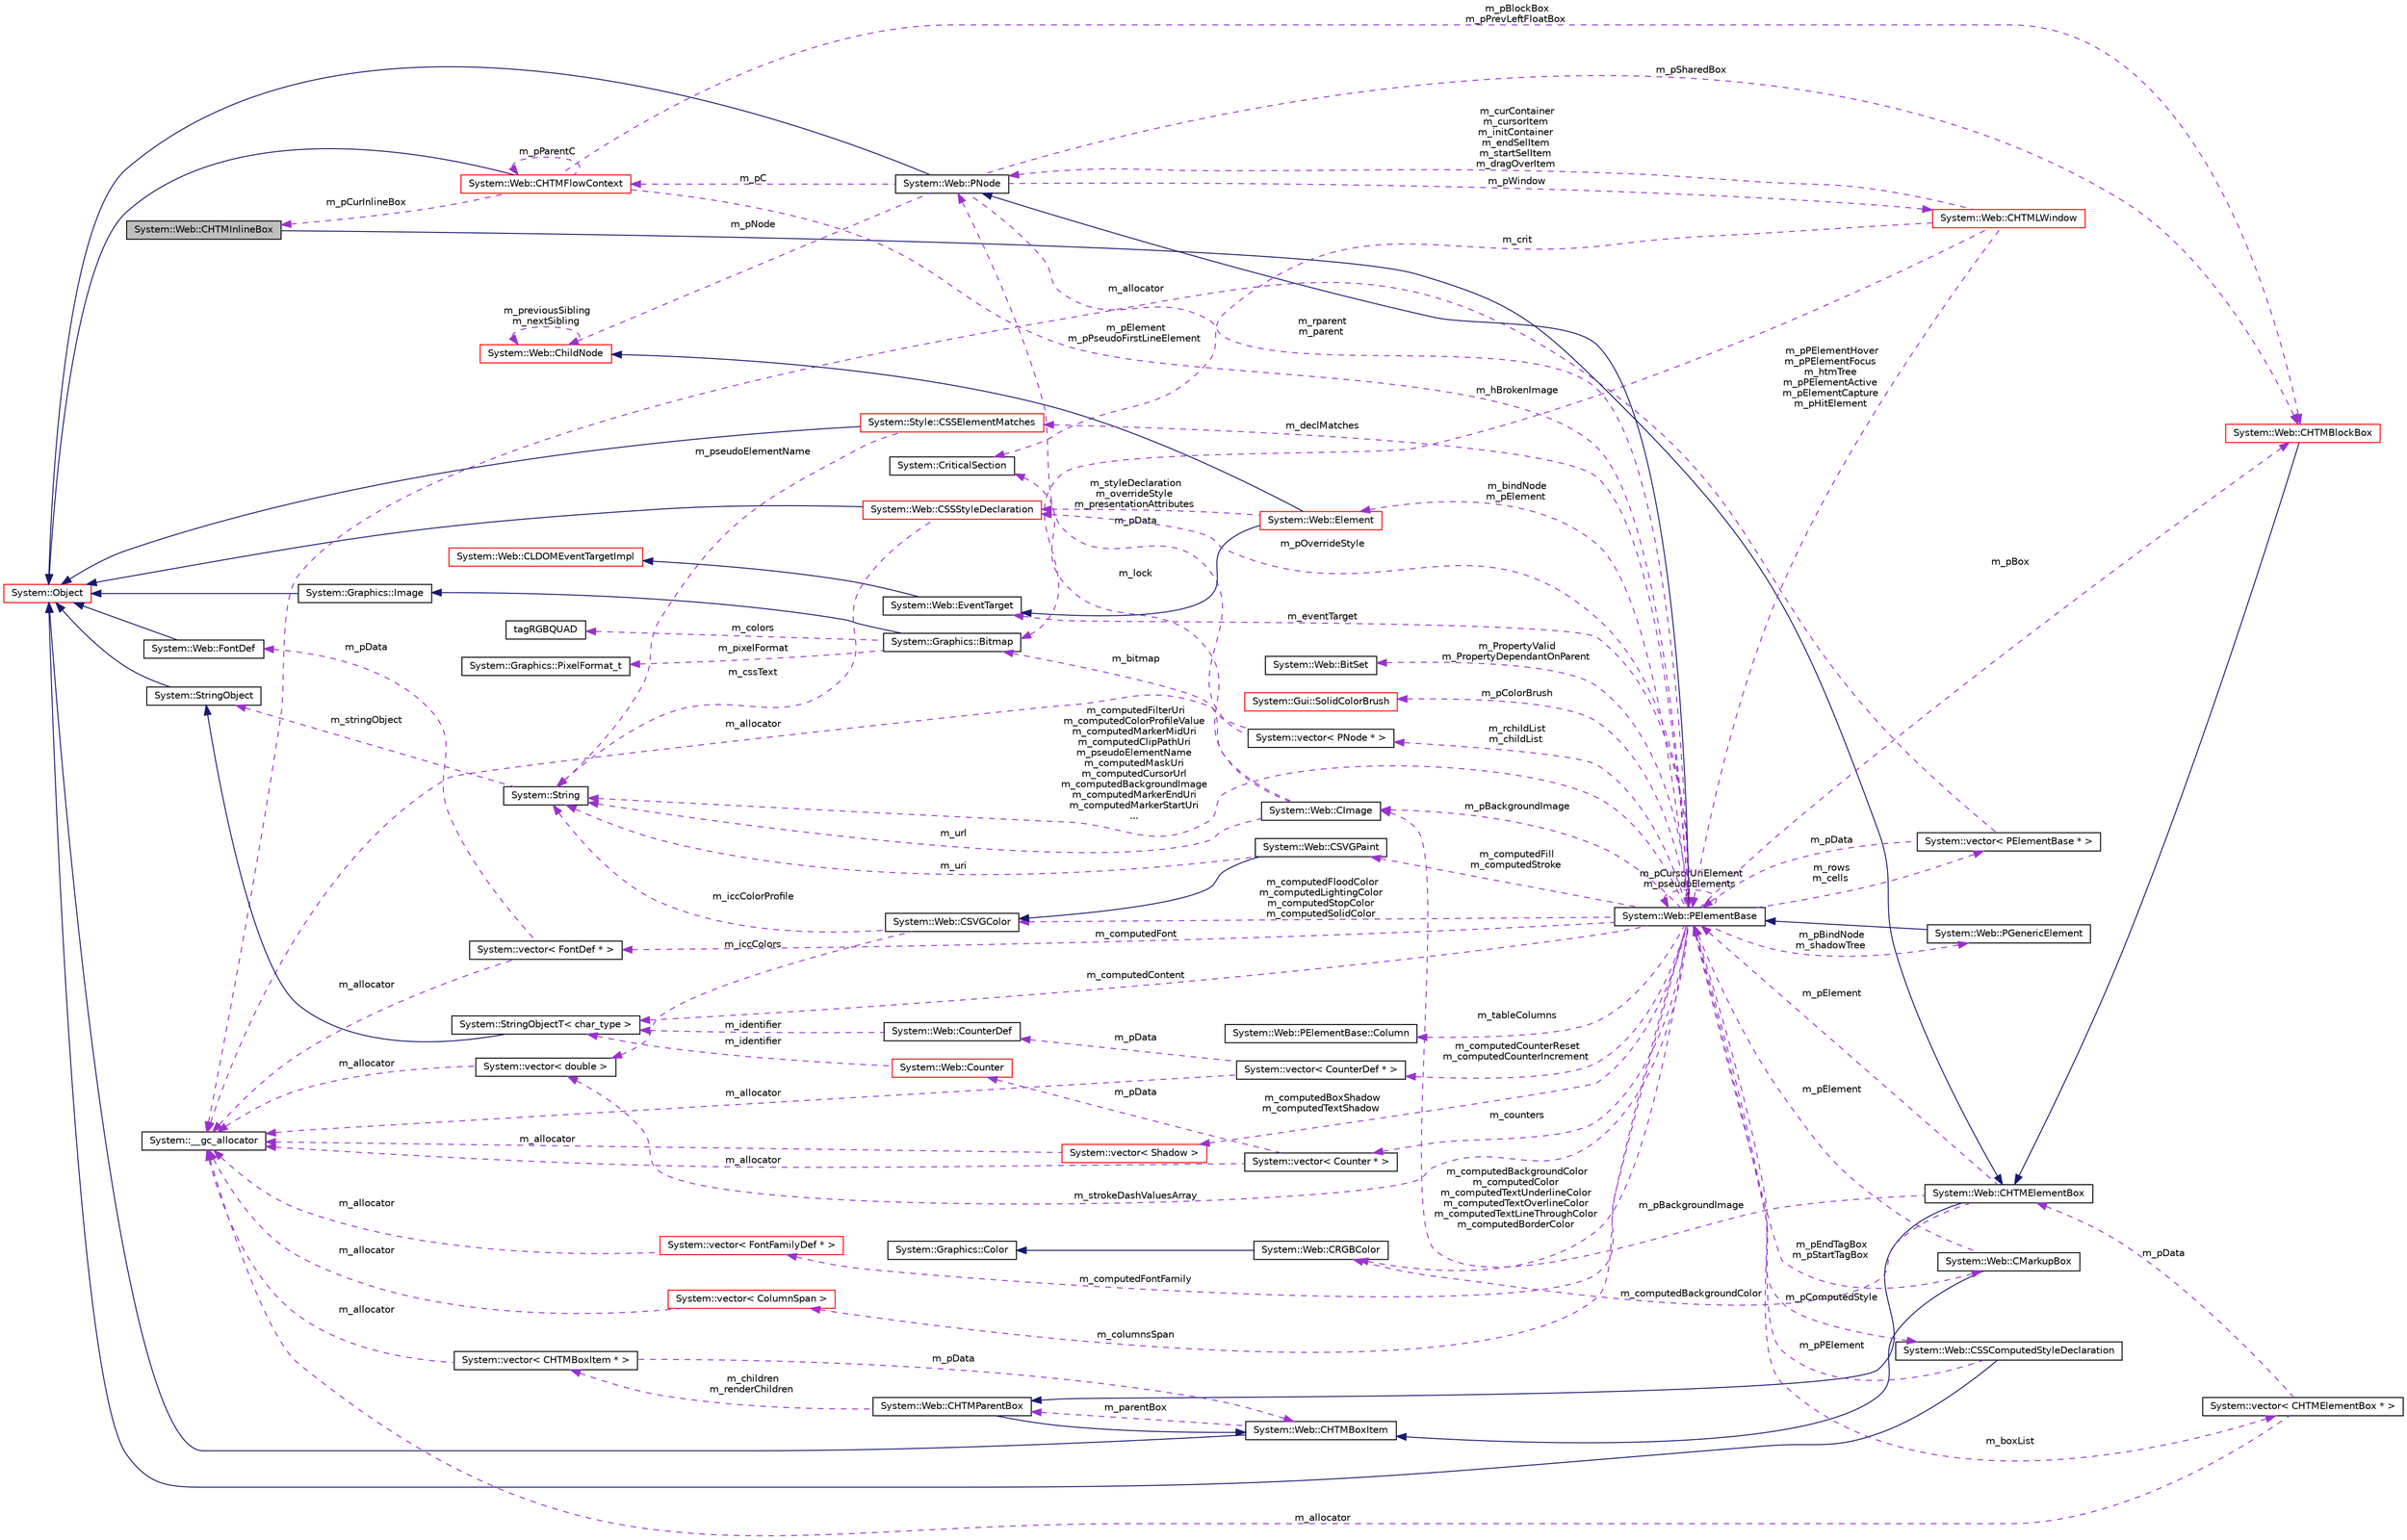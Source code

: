 digraph G
{
  edge [fontname="Helvetica",fontsize="10",labelfontname="Helvetica",labelfontsize="10"];
  node [fontname="Helvetica",fontsize="10",shape=record];
  rankdir="LR";
  Node1 [label="System::Web::CHTMInlineBox",height=0.2,width=0.4,color="black", fillcolor="grey75", style="filled" fontcolor="black"];
  Node2 -> Node1 [dir="back",color="midnightblue",fontsize="10",style="solid",fontname="Helvetica"];
  Node2 [label="System::Web::CHTMElementBox",height=0.2,width=0.4,color="black", fillcolor="white", style="filled",URL="$class_system_1_1_web_1_1_c_h_t_m_element_box.html"];
  Node3 -> Node2 [dir="back",color="midnightblue",fontsize="10",style="solid",fontname="Helvetica"];
  Node3 [label="System::Web::CHTMParentBox",height=0.2,width=0.4,color="black", fillcolor="white", style="filled",URL="$class_system_1_1_web_1_1_c_h_t_m_parent_box.html"];
  Node4 -> Node3 [dir="back",color="midnightblue",fontsize="10",style="solid",fontname="Helvetica"];
  Node4 [label="System::Web::CHTMBoxItem",height=0.2,width=0.4,color="black", fillcolor="white", style="filled",URL="$class_system_1_1_web_1_1_c_h_t_m_box_item.html"];
  Node5 -> Node4 [dir="back",color="midnightblue",fontsize="10",style="solid",fontname="Helvetica"];
  Node5 [label="System::Object",height=0.2,width=0.4,color="red", fillcolor="white", style="filled",URL="$class_system_1_1_object.html"];
  Node3 -> Node4 [dir="back",color="darkorchid3",fontsize="10",style="dashed",label=" m_parentBox" ,fontname="Helvetica"];
  Node6 -> Node3 [dir="back",color="darkorchid3",fontsize="10",style="dashed",label=" m_children\nm_renderChildren" ,fontname="Helvetica"];
  Node6 [label="System::vector\< CHTMBoxItem * \>",height=0.2,width=0.4,color="black", fillcolor="white", style="filled",URL="$class_system_1_1vector.html"];
  Node7 -> Node6 [dir="back",color="darkorchid3",fontsize="10",style="dashed",label=" m_allocator" ,fontname="Helvetica"];
  Node7 [label="System::__gc_allocator",height=0.2,width=0.4,color="black", fillcolor="white", style="filled",URL="$class_system_1_1____gc__allocator.html"];
  Node4 -> Node6 [dir="back",color="darkorchid3",fontsize="10",style="dashed",label=" m_pData" ,fontname="Helvetica"];
  Node8 -> Node2 [dir="back",color="darkorchid3",fontsize="10",style="dashed",label=" m_computedBackgroundColor" ,fontname="Helvetica"];
  Node8 [label="System::Web::CRGBColor",height=0.2,width=0.4,color="black", fillcolor="white", style="filled",URL="$class_system_1_1_web_1_1_c_r_g_b_color.html"];
  Node9 -> Node8 [dir="back",color="midnightblue",fontsize="10",style="solid",fontname="Helvetica"];
  Node9 [label="System::Graphics::Color",height=0.2,width=0.4,color="black", fillcolor="white", style="filled",URL="$class_system_1_1_graphics_1_1_color.html"];
  Node10 -> Node2 [dir="back",color="darkorchid3",fontsize="10",style="dashed",label=" m_pBackgroundImage" ,fontname="Helvetica"];
  Node10 [label="System::Web::CImage",height=0.2,width=0.4,color="black", fillcolor="white", style="filled",URL="$class_system_1_1_web_1_1_c_image.html"];
  Node11 -> Node10 [dir="back",color="darkorchid3",fontsize="10",style="dashed",label=" m_lock" ,fontname="Helvetica"];
  Node11 [label="System::CriticalSection",height=0.2,width=0.4,color="black", fillcolor="white", style="filled",URL="$class_system_1_1_critical_section.html"];
  Node12 -> Node10 [dir="back",color="darkorchid3",fontsize="10",style="dashed",label=" m_url" ,fontname="Helvetica"];
  Node12 [label="System::String",height=0.2,width=0.4,color="black", fillcolor="white", style="filled",URL="$class_system_1_1_string.html"];
  Node13 -> Node12 [dir="back",color="darkorchid3",fontsize="10",style="dashed",label=" m_stringObject" ,fontname="Helvetica"];
  Node13 [label="System::StringObject",height=0.2,width=0.4,color="black", fillcolor="white", style="filled",URL="$class_system_1_1_string_object.html"];
  Node5 -> Node13 [dir="back",color="midnightblue",fontsize="10",style="solid",fontname="Helvetica"];
  Node14 -> Node10 [dir="back",color="darkorchid3",fontsize="10",style="dashed",label=" m_bitmap" ,fontname="Helvetica"];
  Node14 [label="System::Graphics::Bitmap",height=0.2,width=0.4,color="black", fillcolor="white", style="filled",URL="$class_system_1_1_graphics_1_1_bitmap.html"];
  Node15 -> Node14 [dir="back",color="midnightblue",fontsize="10",style="solid",fontname="Helvetica"];
  Node15 [label="System::Graphics::Image",height=0.2,width=0.4,color="black", fillcolor="white", style="filled",URL="$class_system_1_1_graphics_1_1_image.html"];
  Node5 -> Node15 [dir="back",color="midnightblue",fontsize="10",style="solid",fontname="Helvetica"];
  Node16 -> Node14 [dir="back",color="darkorchid3",fontsize="10",style="dashed",label=" m_pixelFormat" ,fontname="Helvetica"];
  Node16 [label="System::Graphics::PixelFormat_t",height=0.2,width=0.4,color="black", fillcolor="white", style="filled",URL="$class_system_1_1_graphics_1_1_pixel_format__t.html"];
  Node17 -> Node14 [dir="back",color="darkorchid3",fontsize="10",style="dashed",label=" m_colors" ,fontname="Helvetica"];
  Node17 [label="tagRGBQUAD",height=0.2,width=0.4,color="black", fillcolor="white", style="filled",URL="$structtag_r_g_b_q_u_a_d.html"];
  Node18 -> Node2 [dir="back",color="darkorchid3",fontsize="10",style="dashed",label=" m_pElement" ,fontname="Helvetica"];
  Node18 [label="System::Web::PElementBase",height=0.2,width=0.4,color="black", fillcolor="white", style="filled",URL="$class_system_1_1_web_1_1_p_element_base.html"];
  Node19 -> Node18 [dir="back",color="midnightblue",fontsize="10",style="solid",fontname="Helvetica"];
  Node19 [label="System::Web::PNode",height=0.2,width=0.4,color="black", fillcolor="white", style="filled",URL="$class_system_1_1_web_1_1_p_node.html"];
  Node5 -> Node19 [dir="back",color="midnightblue",fontsize="10",style="solid",fontname="Helvetica"];
  Node20 -> Node19 [dir="back",color="darkorchid3",fontsize="10",style="dashed",label=" m_pWindow" ,fontname="Helvetica"];
  Node20 [label="System::Web::CHTMLWindow",height=0.2,width=0.4,color="red", fillcolor="white", style="filled",URL="$class_system_1_1_web_1_1_c_h_t_m_l_window.html"];
  Node11 -> Node20 [dir="back",color="darkorchid3",fontsize="10",style="dashed",label=" m_crit" ,fontname="Helvetica"];
  Node19 -> Node20 [dir="back",color="darkorchid3",fontsize="10",style="dashed",label=" m_curContainer\nm_cursorItem\nm_initContainer\nm_endSelItem\nm_startSelItem\nm_dragOverItem" ,fontname="Helvetica"];
  Node14 -> Node20 [dir="back",color="darkorchid3",fontsize="10",style="dashed",label=" m_hBrokenImage" ,fontname="Helvetica"];
  Node18 -> Node20 [dir="back",color="darkorchid3",fontsize="10",style="dashed",label=" m_pPElementHover\nm_pPElementFocus\nm_htmTree\nm_pPElementActive\nm_pElementCapture\nm_pHitElement" ,fontname="Helvetica"];
  Node18 -> Node19 [dir="back",color="darkorchid3",fontsize="10",style="dashed",label=" m_rparent\nm_parent" ,fontname="Helvetica"];
  Node21 -> Node19 [dir="back",color="darkorchid3",fontsize="10",style="dashed",label=" m_pNode" ,fontname="Helvetica"];
  Node21 [label="System::Web::ChildNode",height=0.2,width=0.4,color="red", fillcolor="white", style="filled",URL="$class_system_1_1_web_1_1_child_node.html"];
  Node21 -> Node21 [dir="back",color="darkorchid3",fontsize="10",style="dashed",label=" m_previousSibling\nm_nextSibling" ,fontname="Helvetica"];
  Node22 -> Node19 [dir="back",color="darkorchid3",fontsize="10",style="dashed",label=" m_pC" ,fontname="Helvetica"];
  Node22 [label="System::Web::CHTMFlowContext",height=0.2,width=0.4,color="red", fillcolor="white", style="filled",URL="$class_system_1_1_web_1_1_c_h_t_m_flow_context.html"];
  Node5 -> Node22 [dir="back",color="midnightblue",fontsize="10",style="solid",fontname="Helvetica"];
  Node18 -> Node22 [dir="back",color="darkorchid3",fontsize="10",style="dashed",label=" m_pElement\nm_pPseudoFirstLineElement" ,fontname="Helvetica"];
  Node22 -> Node22 [dir="back",color="darkorchid3",fontsize="10",style="dashed",label=" m_pParentC" ,fontname="Helvetica"];
  Node1 -> Node22 [dir="back",color="darkorchid3",fontsize="10",style="dashed",label=" m_pCurInlineBox" ,fontname="Helvetica"];
  Node23 -> Node22 [dir="back",color="darkorchid3",fontsize="10",style="dashed",label=" m_pBlockBox\nm_pPrevLeftFloatBox" ,fontname="Helvetica"];
  Node23 [label="System::Web::CHTMBlockBox",height=0.2,width=0.4,color="red", fillcolor="white", style="filled",URL="$class_system_1_1_web_1_1_c_h_t_m_block_box.html"];
  Node2 -> Node23 [dir="back",color="midnightblue",fontsize="10",style="solid",fontname="Helvetica"];
  Node23 -> Node19 [dir="back",color="darkorchid3",fontsize="10",style="dashed",label=" m_pSharedBox" ,fontname="Helvetica"];
  Node24 -> Node18 [dir="back",color="darkorchid3",fontsize="10",style="dashed",label=" m_eventTarget" ,fontname="Helvetica"];
  Node24 [label="System::Web::EventTarget",height=0.2,width=0.4,color="black", fillcolor="white", style="filled",URL="$class_system_1_1_web_1_1_event_target.html"];
  Node25 -> Node24 [dir="back",color="midnightblue",fontsize="10",style="solid",fontname="Helvetica"];
  Node25 [label="System::Web::CLDOMEventTargetImpl",height=0.2,width=0.4,color="red", fillcolor="white", style="filled",URL="$class_system_1_1_web_1_1_c_l_d_o_m_event_target_impl.html"];
  Node8 -> Node18 [dir="back",color="darkorchid3",fontsize="10",style="dashed",label=" m_computedBackgroundColor\nm_computedColor\nm_computedTextUnderlineColor\nm_computedTextOverlineColor\nm_computedTextLineThroughColor\nm_computedBorderColor" ,fontname="Helvetica"];
  Node26 -> Node18 [dir="back",color="darkorchid3",fontsize="10",style="dashed",label=" m_computedCounterReset\nm_computedCounterIncrement" ,fontname="Helvetica"];
  Node26 [label="System::vector\< CounterDef * \>",height=0.2,width=0.4,color="black", fillcolor="white", style="filled",URL="$class_system_1_1vector.html"];
  Node7 -> Node26 [dir="back",color="darkorchid3",fontsize="10",style="dashed",label=" m_allocator" ,fontname="Helvetica"];
  Node27 -> Node26 [dir="back",color="darkorchid3",fontsize="10",style="dashed",label=" m_pData" ,fontname="Helvetica"];
  Node27 [label="System::Web::CounterDef",height=0.2,width=0.4,color="black", fillcolor="white", style="filled",URL="$class_system_1_1_web_1_1_counter_def.html"];
  Node28 -> Node27 [dir="back",color="darkorchid3",fontsize="10",style="dashed",label=" m_identifier" ,fontname="Helvetica"];
  Node28 [label="System::StringObjectT\< char_type \>",height=0.2,width=0.4,color="black", fillcolor="white", style="filled",URL="$class_system_1_1_string_object_t.html"];
  Node13 -> Node28 [dir="back",color="midnightblue",fontsize="10",style="solid",fontname="Helvetica"];
  Node29 -> Node18 [dir="back",color="darkorchid3",fontsize="10",style="dashed",label=" m_boxList" ,fontname="Helvetica"];
  Node29 [label="System::vector\< CHTMElementBox * \>",height=0.2,width=0.4,color="black", fillcolor="white", style="filled",URL="$class_system_1_1vector.html"];
  Node2 -> Node29 [dir="back",color="darkorchid3",fontsize="10",style="dashed",label=" m_pData" ,fontname="Helvetica"];
  Node7 -> Node29 [dir="back",color="darkorchid3",fontsize="10",style="dashed",label=" m_allocator" ,fontname="Helvetica"];
  Node30 -> Node18 [dir="back",color="darkorchid3",fontsize="10",style="dashed",label=" m_counters" ,fontname="Helvetica"];
  Node30 [label="System::vector\< Counter * \>",height=0.2,width=0.4,color="black", fillcolor="white", style="filled",URL="$class_system_1_1vector.html"];
  Node7 -> Node30 [dir="back",color="darkorchid3",fontsize="10",style="dashed",label=" m_allocator" ,fontname="Helvetica"];
  Node31 -> Node30 [dir="back",color="darkorchid3",fontsize="10",style="dashed",label=" m_pData" ,fontname="Helvetica"];
  Node31 [label="System::Web::Counter",height=0.2,width=0.4,color="red", fillcolor="white", style="filled",URL="$class_system_1_1_web_1_1_counter.html"];
  Node28 -> Node31 [dir="back",color="darkorchid3",fontsize="10",style="dashed",label=" m_identifier" ,fontname="Helvetica"];
  Node32 -> Node18 [dir="back",color="darkorchid3",fontsize="10",style="dashed",label=" m_tableColumns" ,fontname="Helvetica"];
  Node32 [label="System::Web::PElementBase::Column",height=0.2,width=0.4,color="black", fillcolor="white", style="filled",URL="$struct_system_1_1_web_1_1_p_element_base_1_1_column.html"];
  Node10 -> Node18 [dir="back",color="darkorchid3",fontsize="10",style="dashed",label=" m_pBackgroundImage" ,fontname="Helvetica"];
  Node33 -> Node18 [dir="back",color="darkorchid3",fontsize="10",style="dashed",label=" m_pEndTagBox\nm_pStartTagBox" ,fontname="Helvetica"];
  Node33 [label="System::Web::CMarkupBox",height=0.2,width=0.4,color="black", fillcolor="white", style="filled",URL="$class_system_1_1_web_1_1_c_markup_box.html"];
  Node4 -> Node33 [dir="back",color="midnightblue",fontsize="10",style="solid",fontname="Helvetica"];
  Node18 -> Node33 [dir="back",color="darkorchid3",fontsize="10",style="dashed",label=" m_pElement" ,fontname="Helvetica"];
  Node34 -> Node18 [dir="back",color="darkorchid3",fontsize="10",style="dashed",label=" m_rows\nm_cells" ,fontname="Helvetica"];
  Node34 [label="System::vector\< PElementBase * \>",height=0.2,width=0.4,color="black", fillcolor="white", style="filled",URL="$class_system_1_1vector.html"];
  Node7 -> Node34 [dir="back",color="darkorchid3",fontsize="10",style="dashed",label=" m_allocator" ,fontname="Helvetica"];
  Node18 -> Node34 [dir="back",color="darkorchid3",fontsize="10",style="dashed",label=" m_pData" ,fontname="Helvetica"];
  Node35 -> Node18 [dir="back",color="darkorchid3",fontsize="10",style="dashed",label=" m_computedFill\nm_computedStroke" ,fontname="Helvetica"];
  Node35 [label="System::Web::CSVGPaint",height=0.2,width=0.4,color="black", fillcolor="white", style="filled",URL="$class_system_1_1_web_1_1_c_s_v_g_paint.html"];
  Node36 -> Node35 [dir="back",color="midnightblue",fontsize="10",style="solid",fontname="Helvetica"];
  Node36 [label="System::Web::CSVGColor",height=0.2,width=0.4,color="black", fillcolor="white", style="filled",URL="$class_system_1_1_web_1_1_c_s_v_g_color.html"];
  Node12 -> Node36 [dir="back",color="darkorchid3",fontsize="10",style="dashed",label=" m_iccColorProfile" ,fontname="Helvetica"];
  Node37 -> Node36 [dir="back",color="darkorchid3",fontsize="10",style="dashed",label=" m_iccColors" ,fontname="Helvetica"];
  Node37 [label="System::vector\< double \>",height=0.2,width=0.4,color="black", fillcolor="white", style="filled",URL="$class_system_1_1vector.html"];
  Node7 -> Node37 [dir="back",color="darkorchid3",fontsize="10",style="dashed",label=" m_allocator" ,fontname="Helvetica"];
  Node12 -> Node35 [dir="back",color="darkorchid3",fontsize="10",style="dashed",label=" m_uri" ,fontname="Helvetica"];
  Node38 -> Node18 [dir="back",color="darkorchid3",fontsize="10",style="dashed",label=" m_computedFont" ,fontname="Helvetica"];
  Node38 [label="System::vector\< FontDef * \>",height=0.2,width=0.4,color="black", fillcolor="white", style="filled",URL="$class_system_1_1vector.html"];
  Node7 -> Node38 [dir="back",color="darkorchid3",fontsize="10",style="dashed",label=" m_allocator" ,fontname="Helvetica"];
  Node39 -> Node38 [dir="back",color="darkorchid3",fontsize="10",style="dashed",label=" m_pData" ,fontname="Helvetica"];
  Node39 [label="System::Web::FontDef",height=0.2,width=0.4,color="black", fillcolor="white", style="filled",URL="$class_system_1_1_web_1_1_font_def.html"];
  Node5 -> Node39 [dir="back",color="midnightblue",fontsize="10",style="solid",fontname="Helvetica"];
  Node40 -> Node18 [dir="back",color="darkorchid3",fontsize="10",style="dashed",label=" m_columnsSpan" ,fontname="Helvetica"];
  Node40 [label="System::vector\< ColumnSpan \>",height=0.2,width=0.4,color="red", fillcolor="white", style="filled",URL="$class_system_1_1vector.html"];
  Node7 -> Node40 [dir="back",color="darkorchid3",fontsize="10",style="dashed",label=" m_allocator" ,fontname="Helvetica"];
  Node41 -> Node18 [dir="back",color="darkorchid3",fontsize="10",style="dashed",label=" m_pComputedStyle" ,fontname="Helvetica"];
  Node41 [label="System::Web::CSSComputedStyleDeclaration",height=0.2,width=0.4,color="black", fillcolor="white", style="filled",URL="$class_system_1_1_web_1_1_c_s_s_computed_style_declaration.html"];
  Node5 -> Node41 [dir="back",color="midnightblue",fontsize="10",style="solid",fontname="Helvetica"];
  Node18 -> Node41 [dir="back",color="darkorchid3",fontsize="10",style="dashed",label=" m_pPElement" ,fontname="Helvetica"];
  Node42 -> Node18 [dir="back",color="darkorchid3",fontsize="10",style="dashed",label=" m_rchildList\nm_childList" ,fontname="Helvetica"];
  Node42 [label="System::vector\< PNode * \>",height=0.2,width=0.4,color="black", fillcolor="white", style="filled",URL="$class_system_1_1vector.html"];
  Node7 -> Node42 [dir="back",color="darkorchid3",fontsize="10",style="dashed",label=" m_allocator" ,fontname="Helvetica"];
  Node19 -> Node42 [dir="back",color="darkorchid3",fontsize="10",style="dashed",label=" m_pData" ,fontname="Helvetica"];
  Node12 -> Node18 [dir="back",color="darkorchid3",fontsize="10",style="dashed",label=" m_computedFilterUri\nm_computedColorProfileValue\nm_computedMarkerMidUri\nm_computedClipPathUri\nm_pseudoElementName\nm_computedMaskUri\nm_computedCursorUrl\nm_computedBackgroundImage\nm_computedMarkerEndUri\nm_computedMarkerStartUri\n..." ,fontname="Helvetica"];
  Node43 -> Node18 [dir="back",color="darkorchid3",fontsize="10",style="dashed",label=" m_pOverrideStyle" ,fontname="Helvetica"];
  Node43 [label="System::Web::CSSStyleDeclaration",height=0.2,width=0.4,color="red", fillcolor="white", style="filled",URL="$class_system_1_1_web_1_1_c_s_s_style_declaration.html"];
  Node5 -> Node43 [dir="back",color="midnightblue",fontsize="10",style="solid",fontname="Helvetica"];
  Node12 -> Node43 [dir="back",color="darkorchid3",fontsize="10",style="dashed",label=" m_cssText" ,fontname="Helvetica"];
  Node44 -> Node18 [dir="back",color="darkorchid3",fontsize="10",style="dashed",label=" m_pBindNode\nm_shadowTree" ,fontname="Helvetica"];
  Node44 [label="System::Web::PGenericElement",height=0.2,width=0.4,color="black", fillcolor="white", style="filled",URL="$class_system_1_1_web_1_1_p_generic_element.html"];
  Node18 -> Node44 [dir="back",color="midnightblue",fontsize="10",style="solid",fontname="Helvetica"];
  Node36 -> Node18 [dir="back",color="darkorchid3",fontsize="10",style="dashed",label=" m_computedFloodColor\nm_computedLightingColor\nm_computedStopColor\nm_computedSolidColor" ,fontname="Helvetica"];
  Node45 -> Node18 [dir="back",color="darkorchid3",fontsize="10",style="dashed",label=" m_computedBoxShadow\nm_computedTextShadow" ,fontname="Helvetica"];
  Node45 [label="System::vector\< Shadow \>",height=0.2,width=0.4,color="red", fillcolor="white", style="filled",URL="$class_system_1_1vector.html"];
  Node7 -> Node45 [dir="back",color="darkorchid3",fontsize="10",style="dashed",label=" m_allocator" ,fontname="Helvetica"];
  Node46 -> Node18 [dir="back",color="darkorchid3",fontsize="10",style="dashed",label=" m_bindNode\nm_pElement" ,fontname="Helvetica"];
  Node46 [label="System::Web::Element",height=0.2,width=0.4,color="red", fillcolor="white", style="filled",URL="$class_system_1_1_web_1_1_element.html"];
  Node21 -> Node46 [dir="back",color="midnightblue",fontsize="10",style="solid",fontname="Helvetica"];
  Node24 -> Node46 [dir="back",color="midnightblue",fontsize="10",style="solid",fontname="Helvetica"];
  Node43 -> Node46 [dir="back",color="darkorchid3",fontsize="10",style="dashed",label=" m_styleDeclaration\nm_overrideStyle\nm_presentationAttributes" ,fontname="Helvetica"];
  Node18 -> Node18 [dir="back",color="darkorchid3",fontsize="10",style="dashed",label=" m_pCursorUriElement\nm_pseudoElements" ,fontname="Helvetica"];
  Node23 -> Node18 [dir="back",color="darkorchid3",fontsize="10",style="dashed",label=" m_pBox" ,fontname="Helvetica"];
  Node37 -> Node18 [dir="back",color="darkorchid3",fontsize="10",style="dashed",label=" m_strokeDashValuesArray" ,fontname="Helvetica"];
  Node28 -> Node18 [dir="back",color="darkorchid3",fontsize="10",style="dashed",label=" m_computedContent" ,fontname="Helvetica"];
  Node47 -> Node18 [dir="back",color="darkorchid3",fontsize="10",style="dashed",label=" m_computedFontFamily" ,fontname="Helvetica"];
  Node47 [label="System::vector\< FontFamilyDef * \>",height=0.2,width=0.4,color="red", fillcolor="white", style="filled",URL="$class_system_1_1vector.html"];
  Node7 -> Node47 [dir="back",color="darkorchid3",fontsize="10",style="dashed",label=" m_allocator" ,fontname="Helvetica"];
  Node48 -> Node18 [dir="back",color="darkorchid3",fontsize="10",style="dashed",label=" m_PropertyValid\nm_PropertyDependantOnParent" ,fontname="Helvetica"];
  Node48 [label="System::Web::BitSet",height=0.2,width=0.4,color="black", fillcolor="white", style="filled",URL="$class_system_1_1_web_1_1_bit_set.html"];
  Node49 -> Node18 [dir="back",color="darkorchid3",fontsize="10",style="dashed",label=" m_pColorBrush" ,fontname="Helvetica"];
  Node49 [label="System::Gui::SolidColorBrush",height=0.2,width=0.4,color="red", fillcolor="white", style="filled",URL="$class_system_1_1_gui_1_1_solid_color_brush.html"];
  Node50 -> Node18 [dir="back",color="darkorchid3",fontsize="10",style="dashed",label=" m_declMatches" ,fontname="Helvetica"];
  Node50 [label="System::Style::CSSElementMatches",height=0.2,width=0.4,color="red", fillcolor="white", style="filled",URL="$class_system_1_1_style_1_1_c_s_s_element_matches.html"];
  Node5 -> Node50 [dir="back",color="midnightblue",fontsize="10",style="solid",fontname="Helvetica"];
  Node12 -> Node50 [dir="back",color="darkorchid3",fontsize="10",style="dashed",label=" m_pseudoElementName" ,fontname="Helvetica"];
}
